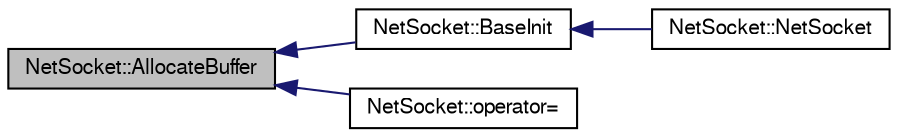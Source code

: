 digraph G
{
  edge [fontname="FreeSans",fontsize="10",labelfontname="FreeSans",labelfontsize="10"];
  node [fontname="FreeSans",fontsize="10",shape=record];
  rankdir=LR;
  Node1 [label="NetSocket::AllocateBuffer",height=0.2,width=0.4,color="black", fillcolor="grey75", style="filled" fontcolor="black"];
  Node1 -> Node2 [dir=back,color="midnightblue",fontsize="10",style="solid",fontname="FreeSans"];
  Node2 [label="NetSocket::BaseInit",height=0.2,width=0.4,color="black", fillcolor="white", style="filled",URL="$class_net_socket.html#ac886f83a931c38c56c3c336e404a79e4"];
  Node2 -> Node3 [dir=back,color="midnightblue",fontsize="10",style="solid",fontname="FreeSans"];
  Node3 [label="NetSocket::NetSocket",height=0.2,width=0.4,color="black", fillcolor="white", style="filled",URL="$class_net_socket.html#a187fc7e69ce5689b2f4ff8a836c603f3"];
  Node1 -> Node4 [dir=back,color="midnightblue",fontsize="10",style="solid",fontname="FreeSans"];
  Node4 [label="NetSocket::operator=",height=0.2,width=0.4,color="black", fillcolor="white", style="filled",URL="$class_net_socket.html#a703ac13a72d73c598c81372946097210"];
}
